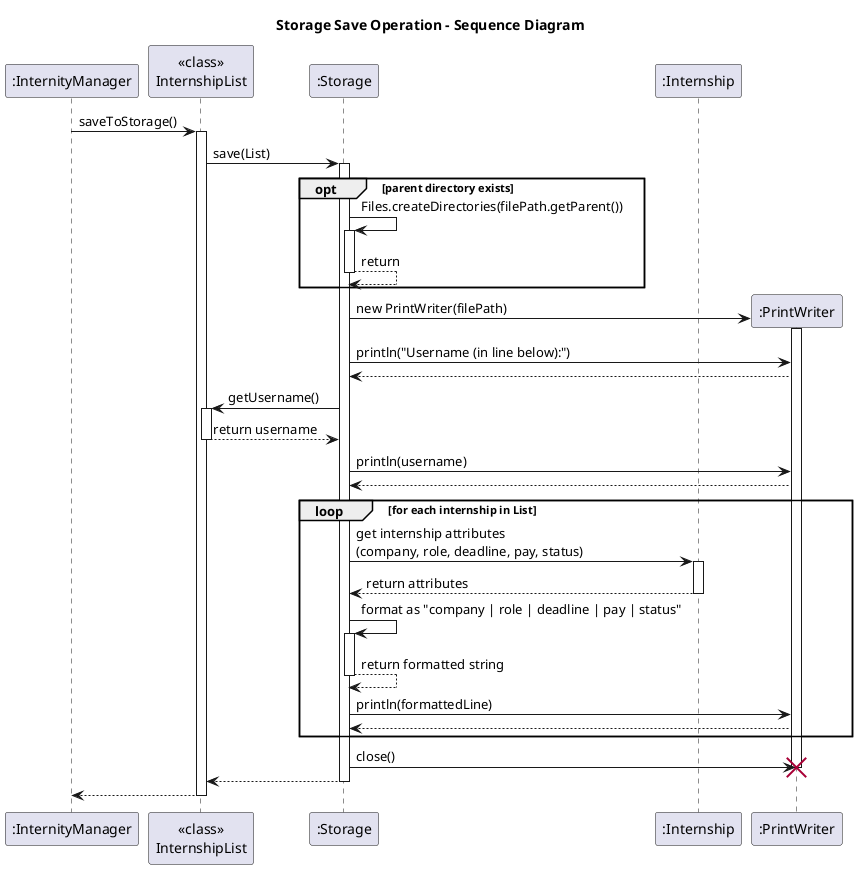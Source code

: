 @startuml
title Storage Save Operation - Sequence Diagram

participant ":InternityManager" as IM
participant "<<class>>\nInternshipList" as IL
participant ":Storage" as S
participant ":Internship" as Intern

IM -> IL: saveToStorage()
activate IL
IL -> S: save(List)
activate S

' === Directory check with nested activation ===
opt parent directory exists
    S -> S: Files.createDirectories(filePath.getParent())
    activate S
    S --> S: return
    deactivate S
end

' === Continue with save process ===
create ":PrintWriter" as PW
S -> PW**: new PrintWriter(filePath)
activate PW

S -> PW: println("Username (in line below):")
PW --> S
S -> IL: getUsername()
activate IL
IL --> S: return username
deactivate IL
S -> PW: println(username)
PW --> S

loop for each internship in List
    S -> Intern: get internship attributes\n(company, role, deadline, pay, status)
    activate Intern
    Intern --> S: return attributes
    deactivate Intern

    S -> S: format as "company | role | deadline | pay | status"
    activate S
    S --> S: return formatted string
    deactivate S

    S -> PW: println(formattedLine)
    PW --> S
end

S -> PW: close()
deactivate PW
destroy PW

S --> IL
deactivate S
IL --> IM
deactivate IL
@enduml
